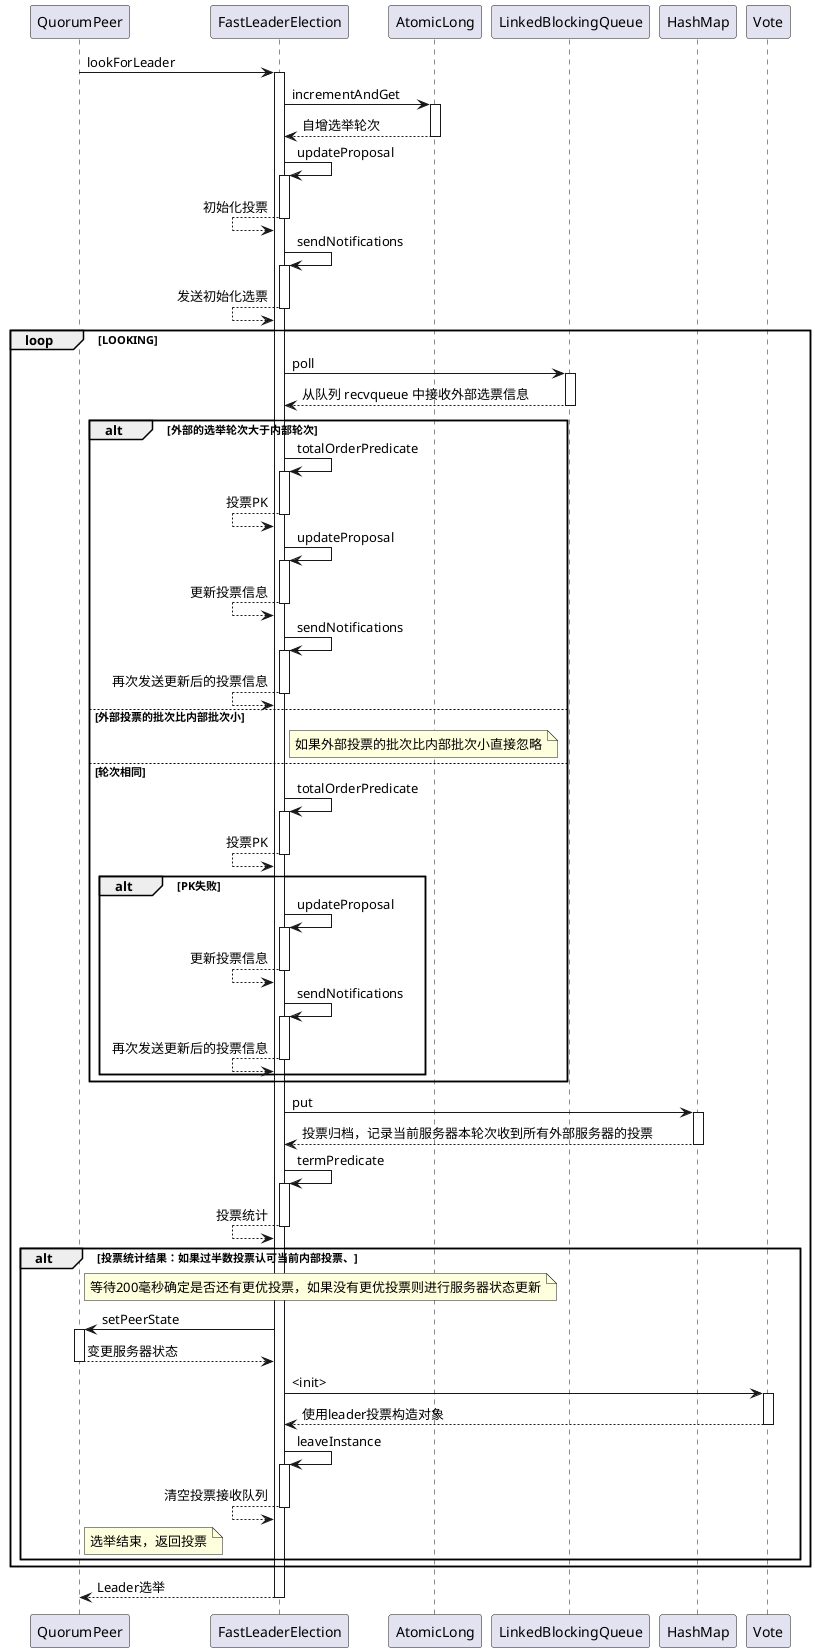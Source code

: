 @startuml

QuorumPeer->FastLeaderElection:lookForLeader
activate FastLeaderElection
    FastLeaderElection->AtomicLong:incrementAndGet
    activate AtomicLong
    FastLeaderElection<--AtomicLong:自增选举轮次
    deactivate AtomicLong

    FastLeaderElection->FastLeaderElection:updateProposal
    activate FastLeaderElection
    FastLeaderElection<--FastLeaderElection:初始化投票
    deactivate FastLeaderElection

    FastLeaderElection->FastLeaderElection:sendNotifications
    activate FastLeaderElection
    FastLeaderElection<--FastLeaderElection:发送初始化选票
    deactivate FastLeaderElection

    loop LOOKING
        FastLeaderElection->LinkedBlockingQueue:poll
        activate LinkedBlockingQueue
        FastLeaderElection<--LinkedBlockingQueue:从队列 recvqueue 中接收外部选票信息
        deactivate LinkedBlockingQueue

        alt 外部的选举轮次大于内部轮次
            FastLeaderElection->FastLeaderElection:totalOrderPredicate
            activate FastLeaderElection
            FastLeaderElection<--FastLeaderElection:投票PK
            deactivate FastLeaderElection

            FastLeaderElection->FastLeaderElection:updateProposal
            activate FastLeaderElection
            FastLeaderElection<--FastLeaderElection:更新投票信息
            deactivate FastLeaderElection

            FastLeaderElection->FastLeaderElection:sendNotifications
            activate FastLeaderElection
            FastLeaderElection<--FastLeaderElection:再次发送更新后的投票信息
            deactivate FastLeaderElection

        else 外部投票的批次比内部批次小
            note right of FastLeaderElection: 如果外部投票的批次比内部批次小直接忽略
        else 轮次相同
            FastLeaderElection->FastLeaderElection:totalOrderPredicate
            activate FastLeaderElection
            FastLeaderElection<--FastLeaderElection:投票PK
            deactivate FastLeaderElection
            alt PK失败
                FastLeaderElection->FastLeaderElection:updateProposal
                activate FastLeaderElection
                FastLeaderElection<--FastLeaderElection:更新投票信息
                deactivate FastLeaderElection

                FastLeaderElection->FastLeaderElection:sendNotifications
                activate FastLeaderElection
                FastLeaderElection<--FastLeaderElection:再次发送更新后的投票信息
                deactivate FastLeaderElection
            end
        end

        FastLeaderElection->HashMap:put
        activate HashMap
        FastLeaderElection<--HashMap:投票归档，记录当前服务器本轮次收到所有外部服务器的投票
        deactivate HashMap

        FastLeaderElection->FastLeaderElection:termPredicate
        activate FastLeaderElection
        FastLeaderElection<--FastLeaderElection:投票统计
        deactivate FastLeaderElection

        alt 投票统计结果：如果过半数投票认可当前内部投票、
            note right of QuorumPeer: 等待200毫秒确定是否还有更优投票，如果没有更优投票则进行服务器状态更新
            FastLeaderElection->QuorumPeer:setPeerState
            activate QuorumPeer
            FastLeaderElection<--QuorumPeer:变更服务器状态
            deactivate QuorumPeer

            FastLeaderElection->Vote:<init>
            activate Vote
            FastLeaderElection<--Vote:使用leader投票构造对象
            deactivate Vote

            FastLeaderElection->FastLeaderElection:leaveInstance
            activate FastLeaderElection
            FastLeaderElection<--FastLeaderElection:清空投票接收队列
            deactivate FastLeaderElection
            note right of QuorumPeer: 选举结束，返回投票
        end

    end

QuorumPeer<--FastLeaderElection:Leader选举
deactivate FastLeaderElection

@enduml
